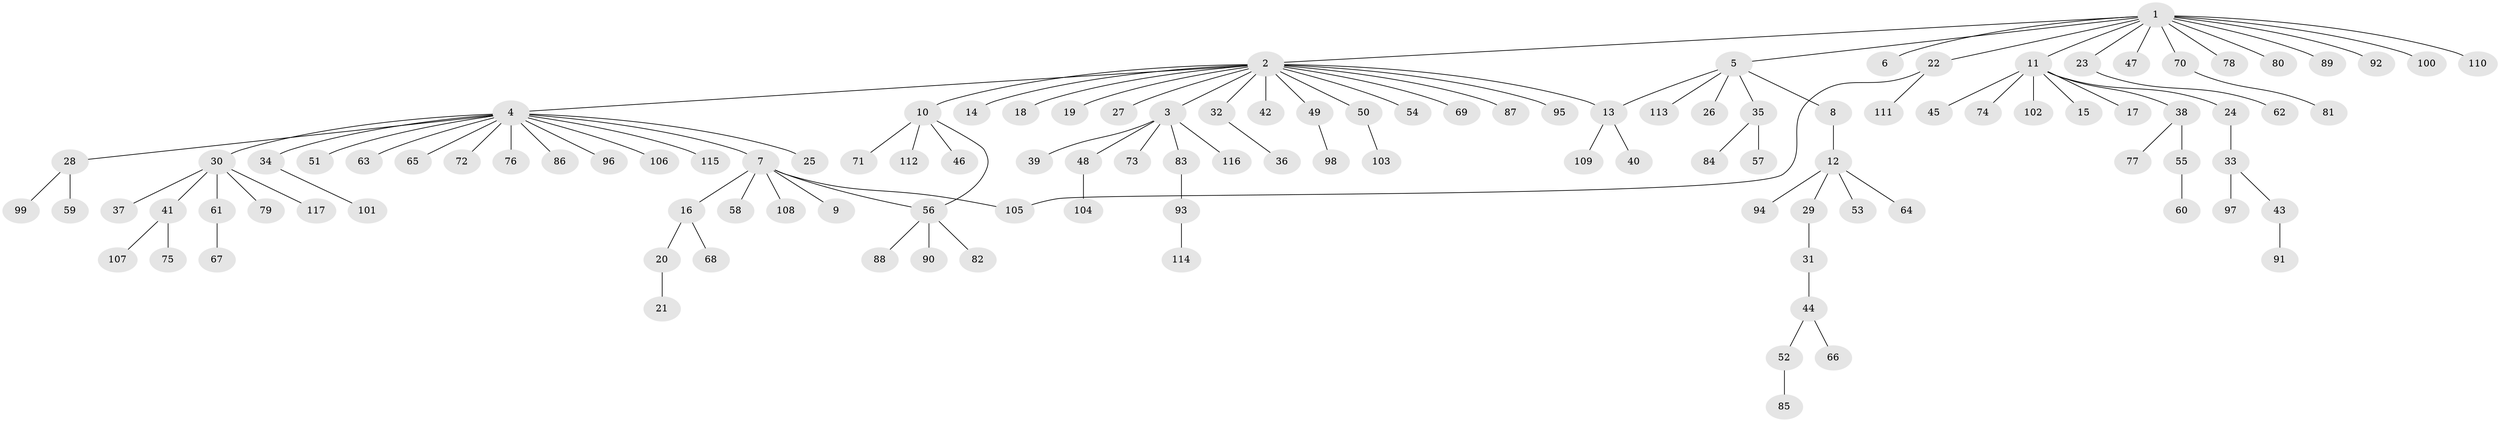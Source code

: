 // Generated by graph-tools (version 1.1) at 2025/49/03/09/25 03:49:53]
// undirected, 117 vertices, 119 edges
graph export_dot {
graph [start="1"]
  node [color=gray90,style=filled];
  1;
  2;
  3;
  4;
  5;
  6;
  7;
  8;
  9;
  10;
  11;
  12;
  13;
  14;
  15;
  16;
  17;
  18;
  19;
  20;
  21;
  22;
  23;
  24;
  25;
  26;
  27;
  28;
  29;
  30;
  31;
  32;
  33;
  34;
  35;
  36;
  37;
  38;
  39;
  40;
  41;
  42;
  43;
  44;
  45;
  46;
  47;
  48;
  49;
  50;
  51;
  52;
  53;
  54;
  55;
  56;
  57;
  58;
  59;
  60;
  61;
  62;
  63;
  64;
  65;
  66;
  67;
  68;
  69;
  70;
  71;
  72;
  73;
  74;
  75;
  76;
  77;
  78;
  79;
  80;
  81;
  82;
  83;
  84;
  85;
  86;
  87;
  88;
  89;
  90;
  91;
  92;
  93;
  94;
  95;
  96;
  97;
  98;
  99;
  100;
  101;
  102;
  103;
  104;
  105;
  106;
  107;
  108;
  109;
  110;
  111;
  112;
  113;
  114;
  115;
  116;
  117;
  1 -- 2;
  1 -- 5;
  1 -- 6;
  1 -- 11;
  1 -- 22;
  1 -- 23;
  1 -- 47;
  1 -- 70;
  1 -- 78;
  1 -- 80;
  1 -- 89;
  1 -- 92;
  1 -- 100;
  1 -- 110;
  2 -- 3;
  2 -- 4;
  2 -- 10;
  2 -- 13;
  2 -- 14;
  2 -- 18;
  2 -- 19;
  2 -- 27;
  2 -- 32;
  2 -- 42;
  2 -- 49;
  2 -- 50;
  2 -- 54;
  2 -- 69;
  2 -- 87;
  2 -- 95;
  3 -- 39;
  3 -- 48;
  3 -- 73;
  3 -- 83;
  3 -- 116;
  4 -- 7;
  4 -- 25;
  4 -- 28;
  4 -- 30;
  4 -- 34;
  4 -- 51;
  4 -- 63;
  4 -- 65;
  4 -- 72;
  4 -- 76;
  4 -- 86;
  4 -- 96;
  4 -- 106;
  4 -- 115;
  5 -- 8;
  5 -- 13;
  5 -- 26;
  5 -- 35;
  5 -- 113;
  7 -- 9;
  7 -- 16;
  7 -- 56;
  7 -- 58;
  7 -- 105;
  7 -- 108;
  8 -- 12;
  10 -- 46;
  10 -- 56;
  10 -- 71;
  10 -- 112;
  11 -- 15;
  11 -- 17;
  11 -- 24;
  11 -- 38;
  11 -- 45;
  11 -- 74;
  11 -- 102;
  12 -- 29;
  12 -- 53;
  12 -- 64;
  12 -- 94;
  13 -- 40;
  13 -- 109;
  16 -- 20;
  16 -- 68;
  20 -- 21;
  22 -- 105;
  22 -- 111;
  23 -- 62;
  24 -- 33;
  28 -- 59;
  28 -- 99;
  29 -- 31;
  30 -- 37;
  30 -- 41;
  30 -- 61;
  30 -- 79;
  30 -- 117;
  31 -- 44;
  32 -- 36;
  33 -- 43;
  33 -- 97;
  34 -- 101;
  35 -- 57;
  35 -- 84;
  38 -- 55;
  38 -- 77;
  41 -- 75;
  41 -- 107;
  43 -- 91;
  44 -- 52;
  44 -- 66;
  48 -- 104;
  49 -- 98;
  50 -- 103;
  52 -- 85;
  55 -- 60;
  56 -- 82;
  56 -- 88;
  56 -- 90;
  61 -- 67;
  70 -- 81;
  83 -- 93;
  93 -- 114;
}
